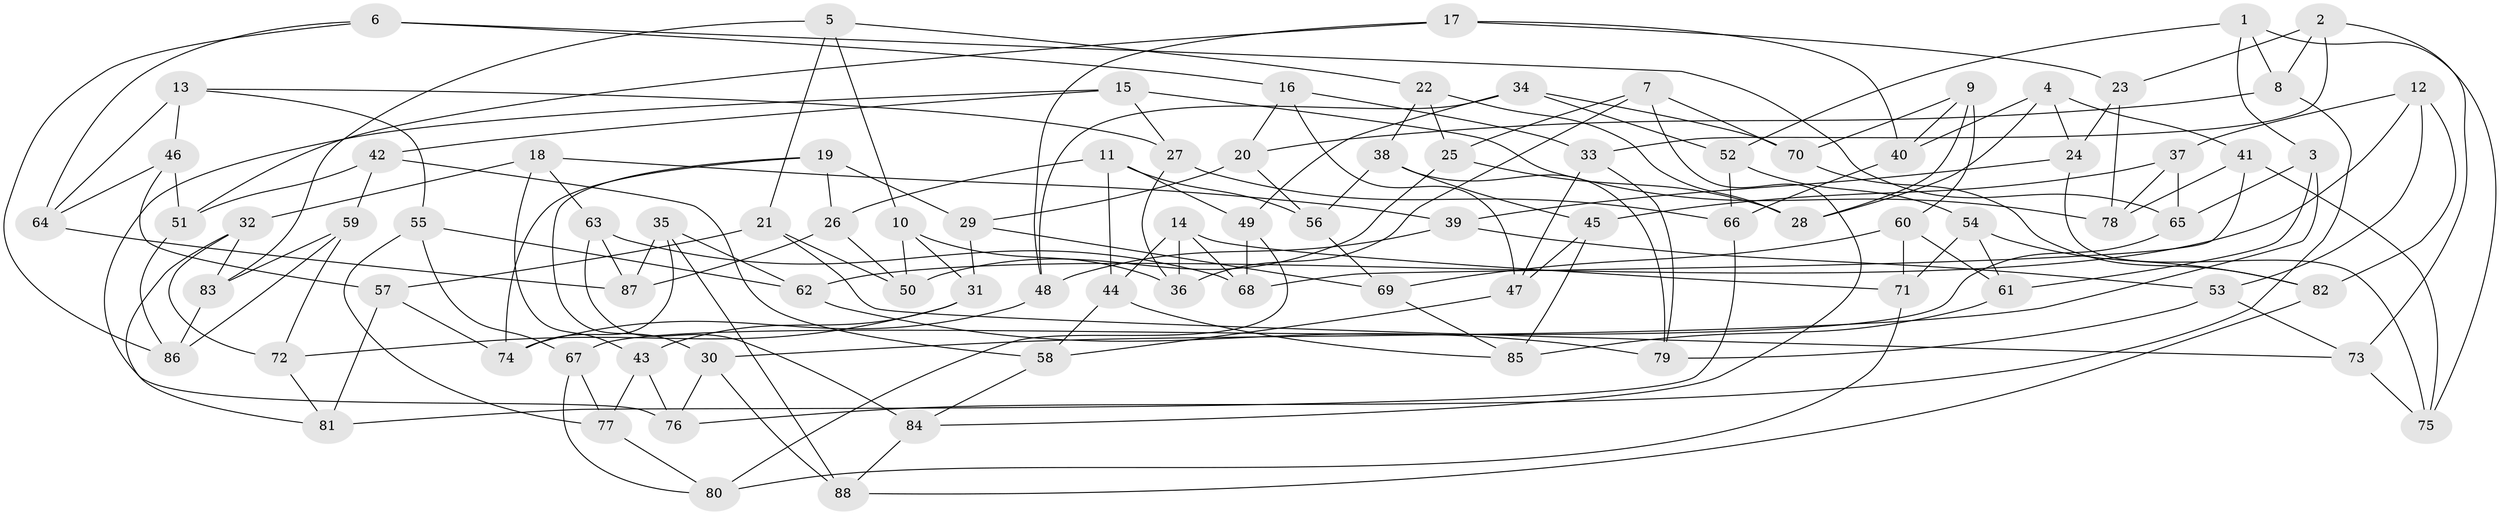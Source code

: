 // Generated by graph-tools (version 1.1) at 2025/16/03/09/25 04:16:33]
// undirected, 88 vertices, 176 edges
graph export_dot {
graph [start="1"]
  node [color=gray90,style=filled];
  1;
  2;
  3;
  4;
  5;
  6;
  7;
  8;
  9;
  10;
  11;
  12;
  13;
  14;
  15;
  16;
  17;
  18;
  19;
  20;
  21;
  22;
  23;
  24;
  25;
  26;
  27;
  28;
  29;
  30;
  31;
  32;
  33;
  34;
  35;
  36;
  37;
  38;
  39;
  40;
  41;
  42;
  43;
  44;
  45;
  46;
  47;
  48;
  49;
  50;
  51;
  52;
  53;
  54;
  55;
  56;
  57;
  58;
  59;
  60;
  61;
  62;
  63;
  64;
  65;
  66;
  67;
  68;
  69;
  70;
  71;
  72;
  73;
  74;
  75;
  76;
  77;
  78;
  79;
  80;
  81;
  82;
  83;
  84;
  85;
  86;
  87;
  88;
  1 -- 3;
  1 -- 75;
  1 -- 8;
  1 -- 52;
  2 -- 23;
  2 -- 8;
  2 -- 73;
  2 -- 33;
  3 -- 65;
  3 -- 30;
  3 -- 61;
  4 -- 40;
  4 -- 28;
  4 -- 41;
  4 -- 24;
  5 -- 10;
  5 -- 22;
  5 -- 83;
  5 -- 21;
  6 -- 65;
  6 -- 86;
  6 -- 64;
  6 -- 16;
  7 -- 25;
  7 -- 36;
  7 -- 70;
  7 -- 84;
  8 -- 76;
  8 -- 20;
  9 -- 70;
  9 -- 60;
  9 -- 40;
  9 -- 28;
  10 -- 50;
  10 -- 36;
  10 -- 31;
  11 -- 26;
  11 -- 56;
  11 -- 44;
  11 -- 49;
  12 -- 82;
  12 -- 53;
  12 -- 62;
  12 -- 37;
  13 -- 27;
  13 -- 55;
  13 -- 46;
  13 -- 64;
  14 -- 36;
  14 -- 68;
  14 -- 44;
  14 -- 71;
  15 -- 78;
  15 -- 27;
  15 -- 42;
  15 -- 76;
  16 -- 47;
  16 -- 20;
  16 -- 33;
  17 -- 23;
  17 -- 40;
  17 -- 51;
  17 -- 48;
  18 -- 63;
  18 -- 39;
  18 -- 32;
  18 -- 43;
  19 -- 29;
  19 -- 74;
  19 -- 26;
  19 -- 30;
  20 -- 56;
  20 -- 29;
  21 -- 50;
  21 -- 73;
  21 -- 57;
  22 -- 28;
  22 -- 38;
  22 -- 25;
  23 -- 24;
  23 -- 78;
  24 -- 39;
  24 -- 75;
  25 -- 28;
  25 -- 50;
  26 -- 50;
  26 -- 87;
  27 -- 36;
  27 -- 66;
  29 -- 31;
  29 -- 69;
  30 -- 76;
  30 -- 88;
  31 -- 72;
  31 -- 43;
  32 -- 81;
  32 -- 72;
  32 -- 83;
  33 -- 47;
  33 -- 79;
  34 -- 52;
  34 -- 48;
  34 -- 49;
  34 -- 70;
  35 -- 88;
  35 -- 87;
  35 -- 74;
  35 -- 62;
  37 -- 45;
  37 -- 65;
  37 -- 78;
  38 -- 56;
  38 -- 45;
  38 -- 79;
  39 -- 48;
  39 -- 53;
  40 -- 66;
  41 -- 75;
  41 -- 78;
  41 -- 68;
  42 -- 51;
  42 -- 59;
  42 -- 58;
  43 -- 76;
  43 -- 77;
  44 -- 85;
  44 -- 58;
  45 -- 85;
  45 -- 47;
  46 -- 51;
  46 -- 57;
  46 -- 64;
  47 -- 58;
  48 -- 74;
  49 -- 68;
  49 -- 80;
  51 -- 86;
  52 -- 66;
  52 -- 54;
  53 -- 79;
  53 -- 73;
  54 -- 61;
  54 -- 82;
  54 -- 71;
  55 -- 62;
  55 -- 67;
  55 -- 77;
  56 -- 69;
  57 -- 81;
  57 -- 74;
  58 -- 84;
  59 -- 72;
  59 -- 83;
  59 -- 86;
  60 -- 69;
  60 -- 71;
  60 -- 61;
  61 -- 85;
  62 -- 79;
  63 -- 68;
  63 -- 84;
  63 -- 87;
  64 -- 87;
  65 -- 67;
  66 -- 81;
  67 -- 80;
  67 -- 77;
  69 -- 85;
  70 -- 82;
  71 -- 80;
  72 -- 81;
  73 -- 75;
  77 -- 80;
  82 -- 88;
  83 -- 86;
  84 -- 88;
}
